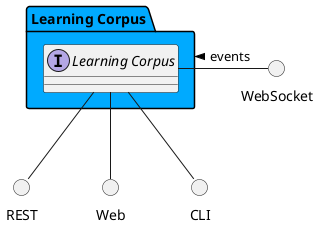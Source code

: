 @startuml



package "Learning Corpus" #00aaff {

    interface "Learning Corpus" as i {


    }
}

circle REST
circle Web
circle CLI
circle WebSocket

i -down- Web
i -down- CLI
i -down- REST
WebSocket -left- i: events >

package "Learning Corpus" #00aaff {


}



@enduml

